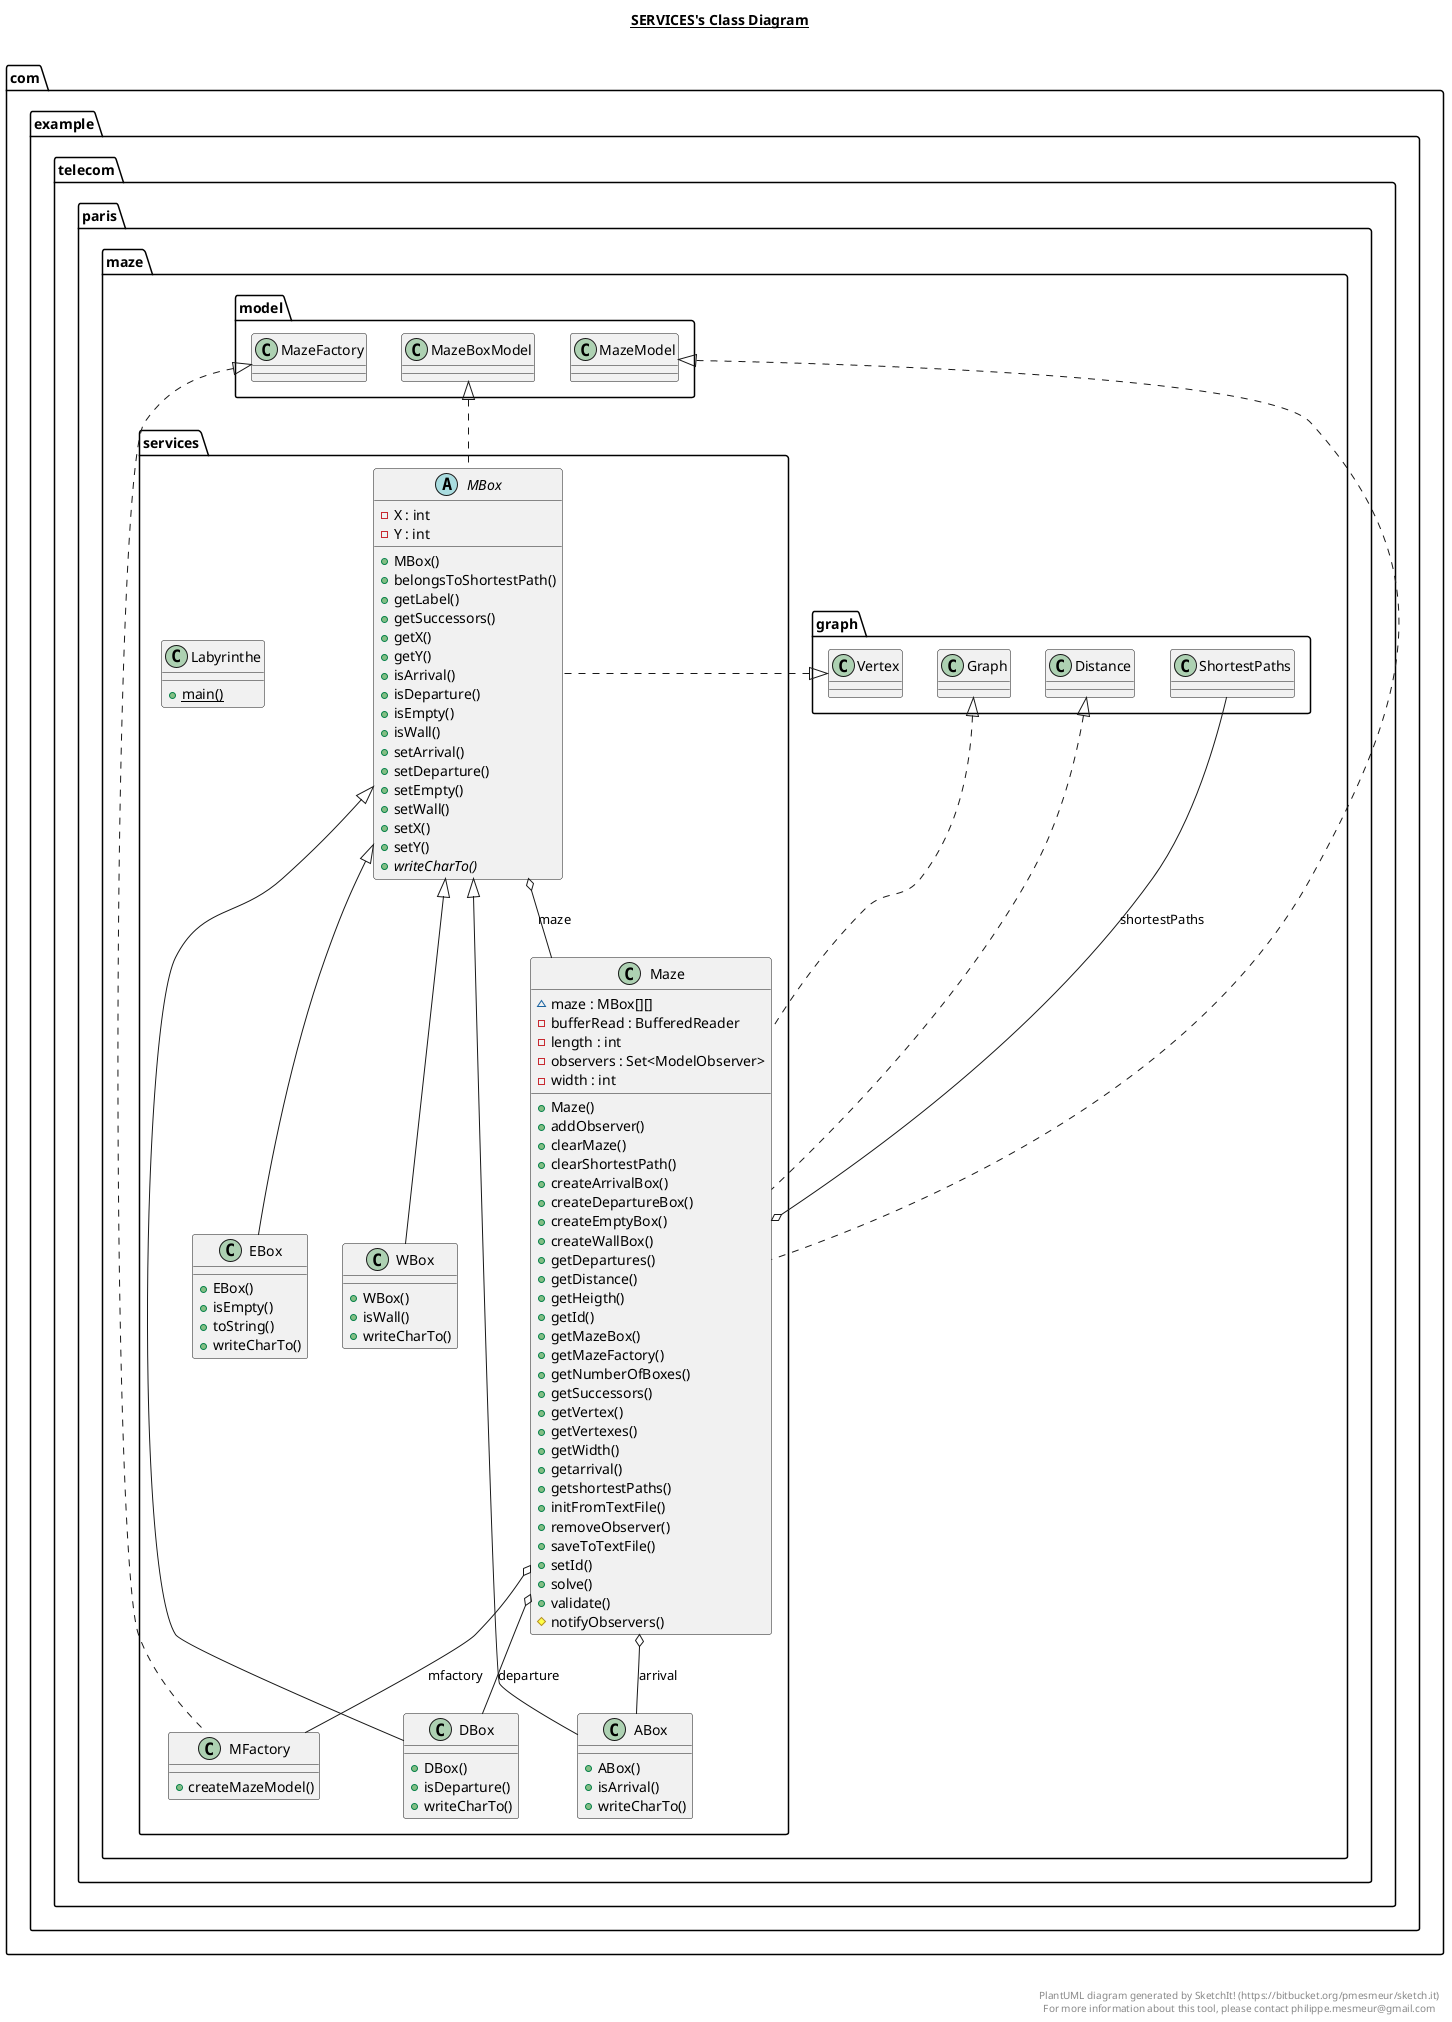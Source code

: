 @startuml

title __SERVICES's Class Diagram__\n

  namespace com.example.telecom.paris.maze.services {
    class com.example.telecom.paris.maze.services.ABox {
        + ABox()
        + isArrival()
        + writeCharTo()
    }
  }
  

  namespace com.example.telecom.paris.maze.services {
    class com.example.telecom.paris.maze.services.DBox {
        + DBox()
        + isDeparture()
        + writeCharTo()
    }
  }
  

  namespace com.example.telecom.paris.maze.services {
    class com.example.telecom.paris.maze.services.EBox {
        + EBox()
        + isEmpty()
        + toString()
        + writeCharTo()
    }
  }
  

  namespace com.example.telecom.paris.maze.services {
    class com.example.telecom.paris.maze.services.Labyrinthe {
        {static} + main()
    }
  }
  

  namespace com.example.telecom.paris.maze.services {
    abstract class com.example.telecom.paris.maze.services.MBox {
        - X : int
        - Y : int
        + MBox()
        + belongsToShortestPath()
        + getLabel()
        + getSuccessors()
        + getX()
        + getY()
        + isArrival()
        + isDeparture()
        + isEmpty()
        + isWall()
        + setArrival()
        + setDeparture()
        + setEmpty()
        + setWall()
        + setX()
        + setY()
        {abstract} + writeCharTo()
    }
  }
  

  namespace com.example.telecom.paris.maze.services {
    class com.example.telecom.paris.maze.services.MFactory {
        + createMazeModel()
    }
  }
  

  namespace com.example.telecom.paris.maze.services {
    class com.example.telecom.paris.maze.services.Maze {
        ~ maze : MBox[][]
        - bufferRead : BufferedReader
        - length : int
        - observers : Set<ModelObserver>
        - width : int
        + Maze()
        + addObserver()
        + clearMaze()
        + clearShortestPath()
        + createArrivalBox()
        + createDepartureBox()
        + createEmptyBox()
        + createWallBox()
        + getDepartures()
        + getDistance()
        + getHeigth()
        + getId()
        + getMazeBox()
        + getMazeFactory()
        + getNumberOfBoxes()
        + getSuccessors()
        + getVertex()
        + getVertexes()
        + getWidth()
        + getarrival()
        + getshortestPaths()
        + initFromTextFile()
        + removeObserver()
        + saveToTextFile()
        + setId()
        + solve()
        + validate()
        # notifyObservers()
    }
  }
  

  namespace com.example.telecom.paris.maze.services {
    class com.example.telecom.paris.maze.services.WBox {
        + WBox()
        + isWall()
        + writeCharTo()
    }
  }
  

  com.example.telecom.paris.maze.services.ABox -up-|> com.example.telecom.paris.maze.services.MBox
  com.example.telecom.paris.maze.services.DBox -up-|> com.example.telecom.paris.maze.services.MBox
  com.example.telecom.paris.maze.services.EBox -up-|> com.example.telecom.paris.maze.services.MBox
  com.example.telecom.paris.maze.services.MBox .up.|> com.example.telecom.paris.maze.graph.Vertex
  com.example.telecom.paris.maze.services.MBox .up.|> com.example.telecom.paris.maze.model.MazeBoxModel
  com.example.telecom.paris.maze.services.MBox o-- com.example.telecom.paris.maze.services.Maze : maze
  com.example.telecom.paris.maze.services.MFactory .up.|> com.example.telecom.paris.maze.model.MazeFactory
  com.example.telecom.paris.maze.services.Maze .up.|> com.example.telecom.paris.maze.graph.Distance
  com.example.telecom.paris.maze.services.Maze .up.|> com.example.telecom.paris.maze.graph.Graph
  com.example.telecom.paris.maze.services.Maze .up.|> com.example.telecom.paris.maze.model.MazeModel
  com.example.telecom.paris.maze.services.Maze o-- com.example.telecom.paris.maze.services.ABox : arrival
  com.example.telecom.paris.maze.services.Maze o-- com.example.telecom.paris.maze.services.DBox : departure
  com.example.telecom.paris.maze.services.Maze o-- com.example.telecom.paris.maze.services.MFactory : mfactory
  com.example.telecom.paris.maze.services.Maze o-- com.example.telecom.paris.maze.graph.ShortestPaths : shortestPaths
  com.example.telecom.paris.maze.services.WBox -up-|> com.example.telecom.paris.maze.services.MBox


right footer


PlantUML diagram generated by SketchIt! (https://bitbucket.org/pmesmeur/sketch.it)
For more information about this tool, please contact philippe.mesmeur@gmail.com
endfooter

@enduml
